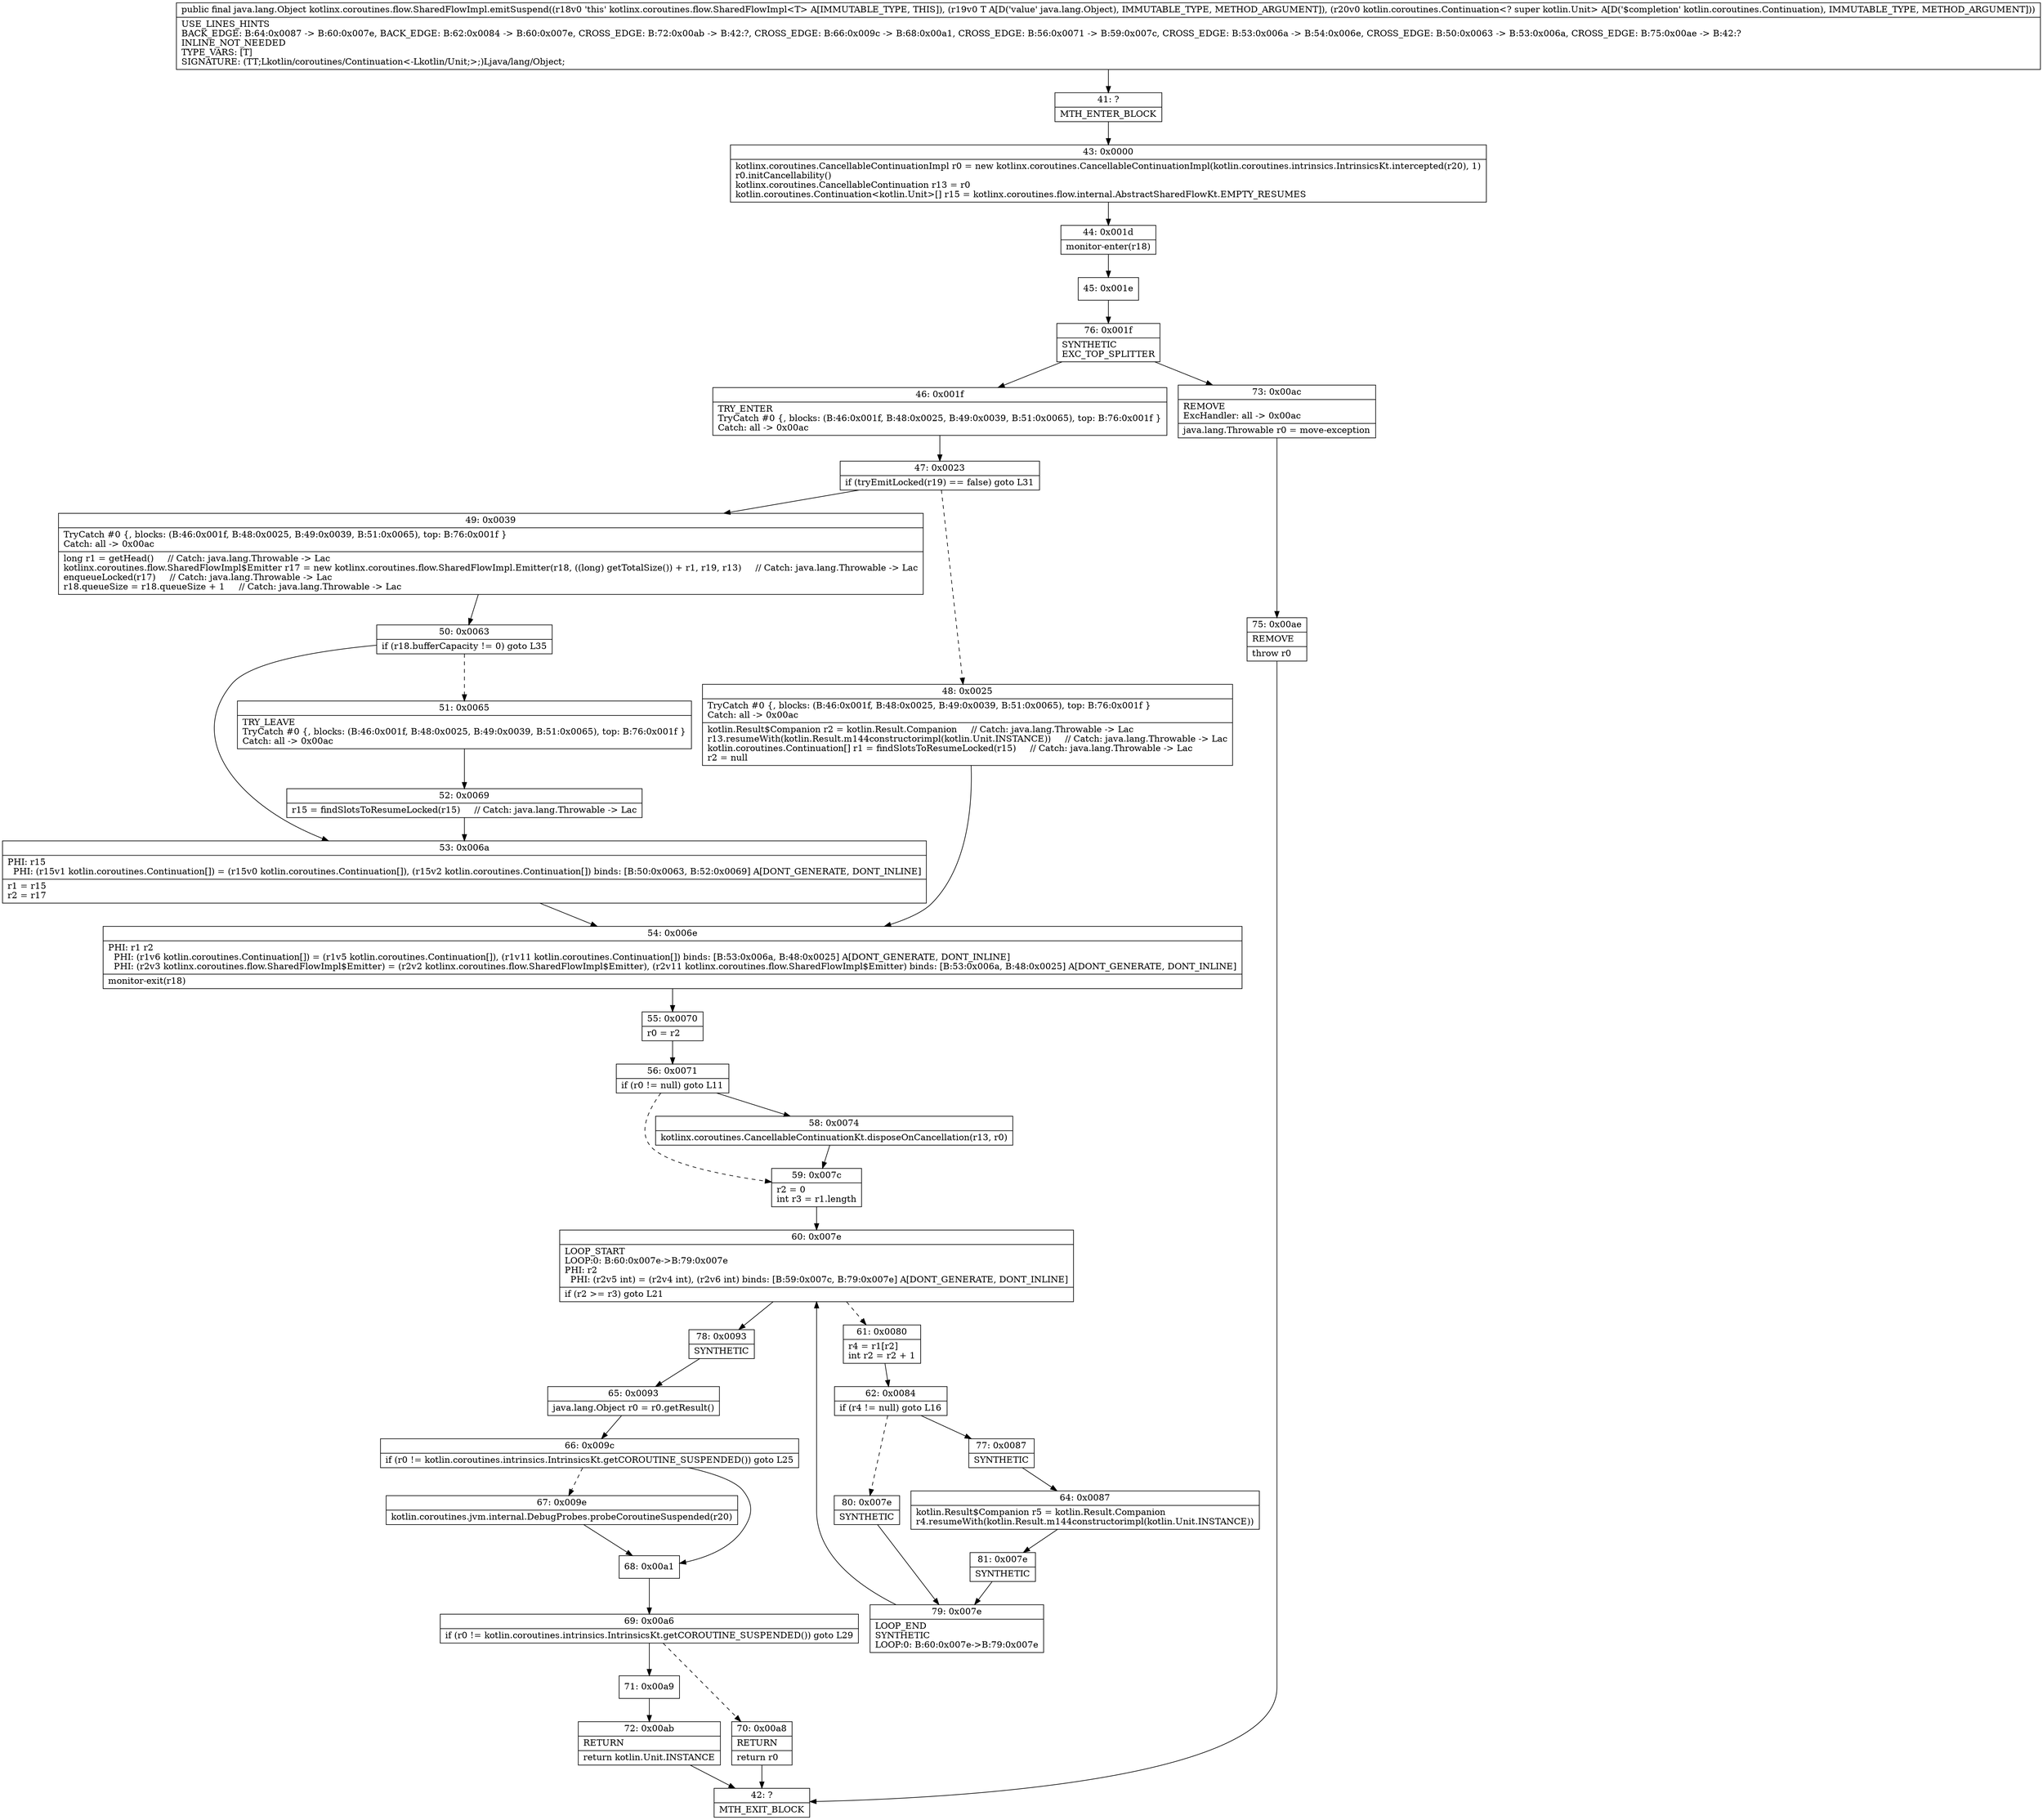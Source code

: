 digraph "CFG forkotlinx.coroutines.flow.SharedFlowImpl.emitSuspend(Ljava\/lang\/Object;Lkotlin\/coroutines\/Continuation;)Ljava\/lang\/Object;" {
Node_41 [shape=record,label="{41\:\ ?|MTH_ENTER_BLOCK\l}"];
Node_43 [shape=record,label="{43\:\ 0x0000|kotlinx.coroutines.CancellableContinuationImpl r0 = new kotlinx.coroutines.CancellableContinuationImpl(kotlin.coroutines.intrinsics.IntrinsicsKt.intercepted(r20), 1)\lr0.initCancellability()\lkotlinx.coroutines.CancellableContinuation r13 = r0\lkotlin.coroutines.Continuation\<kotlin.Unit\>[] r15 = kotlinx.coroutines.flow.internal.AbstractSharedFlowKt.EMPTY_RESUMES\l}"];
Node_44 [shape=record,label="{44\:\ 0x001d|monitor\-enter(r18)\l}"];
Node_45 [shape=record,label="{45\:\ 0x001e}"];
Node_76 [shape=record,label="{76\:\ 0x001f|SYNTHETIC\lEXC_TOP_SPLITTER\l}"];
Node_46 [shape=record,label="{46\:\ 0x001f|TRY_ENTER\lTryCatch #0 \{, blocks: (B:46:0x001f, B:48:0x0025, B:49:0x0039, B:51:0x0065), top: B:76:0x001f \}\lCatch: all \-\> 0x00ac\l}"];
Node_47 [shape=record,label="{47\:\ 0x0023|if (tryEmitLocked(r19) == false) goto L31\l}"];
Node_48 [shape=record,label="{48\:\ 0x0025|TryCatch #0 \{, blocks: (B:46:0x001f, B:48:0x0025, B:49:0x0039, B:51:0x0065), top: B:76:0x001f \}\lCatch: all \-\> 0x00ac\l|kotlin.Result$Companion r2 = kotlin.Result.Companion     \/\/ Catch: java.lang.Throwable \-\> Lac\lr13.resumeWith(kotlin.Result.m144constructorimpl(kotlin.Unit.INSTANCE))     \/\/ Catch: java.lang.Throwable \-\> Lac\lkotlin.coroutines.Continuation[] r1 = findSlotsToResumeLocked(r15)     \/\/ Catch: java.lang.Throwable \-\> Lac\lr2 = null\l}"];
Node_54 [shape=record,label="{54\:\ 0x006e|PHI: r1 r2 \l  PHI: (r1v6 kotlin.coroutines.Continuation[]) = (r1v5 kotlin.coroutines.Continuation[]), (r1v11 kotlin.coroutines.Continuation[]) binds: [B:53:0x006a, B:48:0x0025] A[DONT_GENERATE, DONT_INLINE]\l  PHI: (r2v3 kotlinx.coroutines.flow.SharedFlowImpl$Emitter) = (r2v2 kotlinx.coroutines.flow.SharedFlowImpl$Emitter), (r2v11 kotlinx.coroutines.flow.SharedFlowImpl$Emitter) binds: [B:53:0x006a, B:48:0x0025] A[DONT_GENERATE, DONT_INLINE]\l|monitor\-exit(r18)\l}"];
Node_55 [shape=record,label="{55\:\ 0x0070|r0 = r2\l}"];
Node_56 [shape=record,label="{56\:\ 0x0071|if (r0 != null) goto L11\l}"];
Node_58 [shape=record,label="{58\:\ 0x0074|kotlinx.coroutines.CancellableContinuationKt.disposeOnCancellation(r13, r0)\l}"];
Node_59 [shape=record,label="{59\:\ 0x007c|r2 = 0\lint r3 = r1.length\l}"];
Node_60 [shape=record,label="{60\:\ 0x007e|LOOP_START\lLOOP:0: B:60:0x007e\-\>B:79:0x007e\lPHI: r2 \l  PHI: (r2v5 int) = (r2v4 int), (r2v6 int) binds: [B:59:0x007c, B:79:0x007e] A[DONT_GENERATE, DONT_INLINE]\l|if (r2 \>= r3) goto L21\l}"];
Node_61 [shape=record,label="{61\:\ 0x0080|r4 = r1[r2]\lint r2 = r2 + 1\l}"];
Node_62 [shape=record,label="{62\:\ 0x0084|if (r4 != null) goto L16\l}"];
Node_77 [shape=record,label="{77\:\ 0x0087|SYNTHETIC\l}"];
Node_64 [shape=record,label="{64\:\ 0x0087|kotlin.Result$Companion r5 = kotlin.Result.Companion\lr4.resumeWith(kotlin.Result.m144constructorimpl(kotlin.Unit.INSTANCE))\l}"];
Node_81 [shape=record,label="{81\:\ 0x007e|SYNTHETIC\l}"];
Node_79 [shape=record,label="{79\:\ 0x007e|LOOP_END\lSYNTHETIC\lLOOP:0: B:60:0x007e\-\>B:79:0x007e\l}"];
Node_80 [shape=record,label="{80\:\ 0x007e|SYNTHETIC\l}"];
Node_78 [shape=record,label="{78\:\ 0x0093|SYNTHETIC\l}"];
Node_65 [shape=record,label="{65\:\ 0x0093|java.lang.Object r0 = r0.getResult()\l}"];
Node_66 [shape=record,label="{66\:\ 0x009c|if (r0 != kotlin.coroutines.intrinsics.IntrinsicsKt.getCOROUTINE_SUSPENDED()) goto L25\l}"];
Node_67 [shape=record,label="{67\:\ 0x009e|kotlin.coroutines.jvm.internal.DebugProbes.probeCoroutineSuspended(r20)\l}"];
Node_68 [shape=record,label="{68\:\ 0x00a1}"];
Node_69 [shape=record,label="{69\:\ 0x00a6|if (r0 != kotlin.coroutines.intrinsics.IntrinsicsKt.getCOROUTINE_SUSPENDED()) goto L29\l}"];
Node_70 [shape=record,label="{70\:\ 0x00a8|RETURN\l|return r0\l}"];
Node_42 [shape=record,label="{42\:\ ?|MTH_EXIT_BLOCK\l}"];
Node_71 [shape=record,label="{71\:\ 0x00a9}"];
Node_72 [shape=record,label="{72\:\ 0x00ab|RETURN\l|return kotlin.Unit.INSTANCE\l}"];
Node_49 [shape=record,label="{49\:\ 0x0039|TryCatch #0 \{, blocks: (B:46:0x001f, B:48:0x0025, B:49:0x0039, B:51:0x0065), top: B:76:0x001f \}\lCatch: all \-\> 0x00ac\l|long r1 = getHead()     \/\/ Catch: java.lang.Throwable \-\> Lac\lkotlinx.coroutines.flow.SharedFlowImpl$Emitter r17 = new kotlinx.coroutines.flow.SharedFlowImpl.Emitter(r18, ((long) getTotalSize()) + r1, r19, r13)     \/\/ Catch: java.lang.Throwable \-\> Lac\lenqueueLocked(r17)     \/\/ Catch: java.lang.Throwable \-\> Lac\lr18.queueSize = r18.queueSize + 1     \/\/ Catch: java.lang.Throwable \-\> Lac\l}"];
Node_50 [shape=record,label="{50\:\ 0x0063|if (r18.bufferCapacity != 0) goto L35\l}"];
Node_51 [shape=record,label="{51\:\ 0x0065|TRY_LEAVE\lTryCatch #0 \{, blocks: (B:46:0x001f, B:48:0x0025, B:49:0x0039, B:51:0x0065), top: B:76:0x001f \}\lCatch: all \-\> 0x00ac\l}"];
Node_52 [shape=record,label="{52\:\ 0x0069|r15 = findSlotsToResumeLocked(r15)     \/\/ Catch: java.lang.Throwable \-\> Lac\l}"];
Node_53 [shape=record,label="{53\:\ 0x006a|PHI: r15 \l  PHI: (r15v1 kotlin.coroutines.Continuation[]) = (r15v0 kotlin.coroutines.Continuation[]), (r15v2 kotlin.coroutines.Continuation[]) binds: [B:50:0x0063, B:52:0x0069] A[DONT_GENERATE, DONT_INLINE]\l|r1 = r15\lr2 = r17\l}"];
Node_73 [shape=record,label="{73\:\ 0x00ac|REMOVE\lExcHandler: all \-\> 0x00ac\l|java.lang.Throwable r0 = move\-exception\l}"];
Node_75 [shape=record,label="{75\:\ 0x00ae|REMOVE\l|throw r0\l}"];
MethodNode[shape=record,label="{public final java.lang.Object kotlinx.coroutines.flow.SharedFlowImpl.emitSuspend((r18v0 'this' kotlinx.coroutines.flow.SharedFlowImpl\<T\> A[IMMUTABLE_TYPE, THIS]), (r19v0 T A[D('value' java.lang.Object), IMMUTABLE_TYPE, METHOD_ARGUMENT]), (r20v0 kotlin.coroutines.Continuation\<? super kotlin.Unit\> A[D('$completion' kotlin.coroutines.Continuation), IMMUTABLE_TYPE, METHOD_ARGUMENT]))  | USE_LINES_HINTS\lBACK_EDGE: B:64:0x0087 \-\> B:60:0x007e, BACK_EDGE: B:62:0x0084 \-\> B:60:0x007e, CROSS_EDGE: B:72:0x00ab \-\> B:42:?, CROSS_EDGE: B:66:0x009c \-\> B:68:0x00a1, CROSS_EDGE: B:56:0x0071 \-\> B:59:0x007c, CROSS_EDGE: B:53:0x006a \-\> B:54:0x006e, CROSS_EDGE: B:50:0x0063 \-\> B:53:0x006a, CROSS_EDGE: B:75:0x00ae \-\> B:42:?\lINLINE_NOT_NEEDED\lTYPE_VARS: [T]\lSIGNATURE: (TT;Lkotlin\/coroutines\/Continuation\<\-Lkotlin\/Unit;\>;)Ljava\/lang\/Object;\l}"];
MethodNode -> Node_41;Node_41 -> Node_43;
Node_43 -> Node_44;
Node_44 -> Node_45;
Node_45 -> Node_76;
Node_76 -> Node_46;
Node_76 -> Node_73;
Node_46 -> Node_47;
Node_47 -> Node_48[style=dashed];
Node_47 -> Node_49;
Node_48 -> Node_54;
Node_54 -> Node_55;
Node_55 -> Node_56;
Node_56 -> Node_58;
Node_56 -> Node_59[style=dashed];
Node_58 -> Node_59;
Node_59 -> Node_60;
Node_60 -> Node_61[style=dashed];
Node_60 -> Node_78;
Node_61 -> Node_62;
Node_62 -> Node_77;
Node_62 -> Node_80[style=dashed];
Node_77 -> Node_64;
Node_64 -> Node_81;
Node_81 -> Node_79;
Node_79 -> Node_60;
Node_80 -> Node_79;
Node_78 -> Node_65;
Node_65 -> Node_66;
Node_66 -> Node_67[style=dashed];
Node_66 -> Node_68;
Node_67 -> Node_68;
Node_68 -> Node_69;
Node_69 -> Node_70[style=dashed];
Node_69 -> Node_71;
Node_70 -> Node_42;
Node_71 -> Node_72;
Node_72 -> Node_42;
Node_49 -> Node_50;
Node_50 -> Node_51[style=dashed];
Node_50 -> Node_53;
Node_51 -> Node_52;
Node_52 -> Node_53;
Node_53 -> Node_54;
Node_73 -> Node_75;
Node_75 -> Node_42;
}

